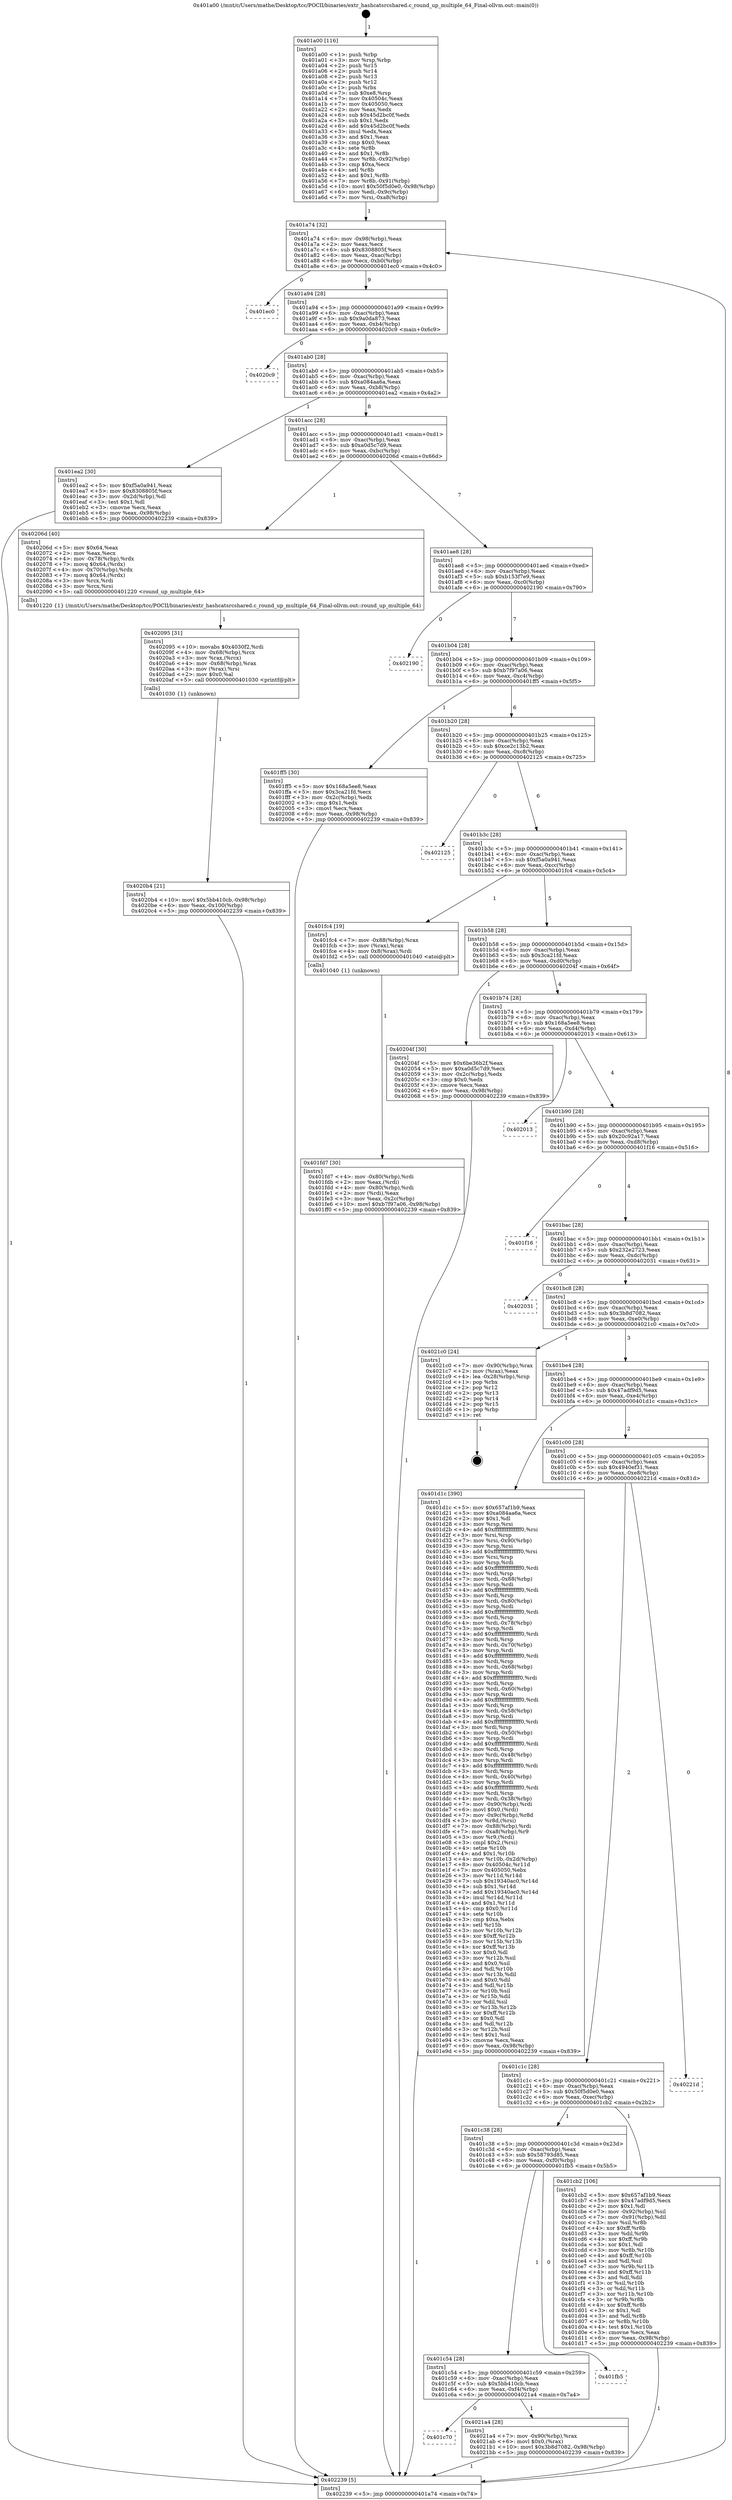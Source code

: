 digraph "0x401a00" {
  label = "0x401a00 (/mnt/c/Users/mathe/Desktop/tcc/POCII/binaries/extr_hashcatsrcshared.c_round_up_multiple_64_Final-ollvm.out::main(0))"
  labelloc = "t"
  node[shape=record]

  Entry [label="",width=0.3,height=0.3,shape=circle,fillcolor=black,style=filled]
  "0x401a74" [label="{
     0x401a74 [32]\l
     | [instrs]\l
     &nbsp;&nbsp;0x401a74 \<+6\>: mov -0x98(%rbp),%eax\l
     &nbsp;&nbsp;0x401a7a \<+2\>: mov %eax,%ecx\l
     &nbsp;&nbsp;0x401a7c \<+6\>: sub $0x8308805f,%ecx\l
     &nbsp;&nbsp;0x401a82 \<+6\>: mov %eax,-0xac(%rbp)\l
     &nbsp;&nbsp;0x401a88 \<+6\>: mov %ecx,-0xb0(%rbp)\l
     &nbsp;&nbsp;0x401a8e \<+6\>: je 0000000000401ec0 \<main+0x4c0\>\l
  }"]
  "0x401ec0" [label="{
     0x401ec0\l
  }", style=dashed]
  "0x401a94" [label="{
     0x401a94 [28]\l
     | [instrs]\l
     &nbsp;&nbsp;0x401a94 \<+5\>: jmp 0000000000401a99 \<main+0x99\>\l
     &nbsp;&nbsp;0x401a99 \<+6\>: mov -0xac(%rbp),%eax\l
     &nbsp;&nbsp;0x401a9f \<+5\>: sub $0x9a0da873,%eax\l
     &nbsp;&nbsp;0x401aa4 \<+6\>: mov %eax,-0xb4(%rbp)\l
     &nbsp;&nbsp;0x401aaa \<+6\>: je 00000000004020c9 \<main+0x6c9\>\l
  }"]
  Exit [label="",width=0.3,height=0.3,shape=circle,fillcolor=black,style=filled,peripheries=2]
  "0x4020c9" [label="{
     0x4020c9\l
  }", style=dashed]
  "0x401ab0" [label="{
     0x401ab0 [28]\l
     | [instrs]\l
     &nbsp;&nbsp;0x401ab0 \<+5\>: jmp 0000000000401ab5 \<main+0xb5\>\l
     &nbsp;&nbsp;0x401ab5 \<+6\>: mov -0xac(%rbp),%eax\l
     &nbsp;&nbsp;0x401abb \<+5\>: sub $0xa084aa6a,%eax\l
     &nbsp;&nbsp;0x401ac0 \<+6\>: mov %eax,-0xb8(%rbp)\l
     &nbsp;&nbsp;0x401ac6 \<+6\>: je 0000000000401ea2 \<main+0x4a2\>\l
  }"]
  "0x401c70" [label="{
     0x401c70\l
  }", style=dashed]
  "0x401ea2" [label="{
     0x401ea2 [30]\l
     | [instrs]\l
     &nbsp;&nbsp;0x401ea2 \<+5\>: mov $0xf5a0a941,%eax\l
     &nbsp;&nbsp;0x401ea7 \<+5\>: mov $0x8308805f,%ecx\l
     &nbsp;&nbsp;0x401eac \<+3\>: mov -0x2d(%rbp),%dl\l
     &nbsp;&nbsp;0x401eaf \<+3\>: test $0x1,%dl\l
     &nbsp;&nbsp;0x401eb2 \<+3\>: cmovne %ecx,%eax\l
     &nbsp;&nbsp;0x401eb5 \<+6\>: mov %eax,-0x98(%rbp)\l
     &nbsp;&nbsp;0x401ebb \<+5\>: jmp 0000000000402239 \<main+0x839\>\l
  }"]
  "0x401acc" [label="{
     0x401acc [28]\l
     | [instrs]\l
     &nbsp;&nbsp;0x401acc \<+5\>: jmp 0000000000401ad1 \<main+0xd1\>\l
     &nbsp;&nbsp;0x401ad1 \<+6\>: mov -0xac(%rbp),%eax\l
     &nbsp;&nbsp;0x401ad7 \<+5\>: sub $0xa0d5c7d9,%eax\l
     &nbsp;&nbsp;0x401adc \<+6\>: mov %eax,-0xbc(%rbp)\l
     &nbsp;&nbsp;0x401ae2 \<+6\>: je 000000000040206d \<main+0x66d\>\l
  }"]
  "0x4021a4" [label="{
     0x4021a4 [28]\l
     | [instrs]\l
     &nbsp;&nbsp;0x4021a4 \<+7\>: mov -0x90(%rbp),%rax\l
     &nbsp;&nbsp;0x4021ab \<+6\>: movl $0x0,(%rax)\l
     &nbsp;&nbsp;0x4021b1 \<+10\>: movl $0x3b8d7082,-0x98(%rbp)\l
     &nbsp;&nbsp;0x4021bb \<+5\>: jmp 0000000000402239 \<main+0x839\>\l
  }"]
  "0x40206d" [label="{
     0x40206d [40]\l
     | [instrs]\l
     &nbsp;&nbsp;0x40206d \<+5\>: mov $0x64,%eax\l
     &nbsp;&nbsp;0x402072 \<+2\>: mov %eax,%ecx\l
     &nbsp;&nbsp;0x402074 \<+4\>: mov -0x78(%rbp),%rdx\l
     &nbsp;&nbsp;0x402078 \<+7\>: movq $0x64,(%rdx)\l
     &nbsp;&nbsp;0x40207f \<+4\>: mov -0x70(%rbp),%rdx\l
     &nbsp;&nbsp;0x402083 \<+7\>: movq $0x64,(%rdx)\l
     &nbsp;&nbsp;0x40208a \<+3\>: mov %rcx,%rdi\l
     &nbsp;&nbsp;0x40208d \<+3\>: mov %rcx,%rsi\l
     &nbsp;&nbsp;0x402090 \<+5\>: call 0000000000401220 \<round_up_multiple_64\>\l
     | [calls]\l
     &nbsp;&nbsp;0x401220 \{1\} (/mnt/c/Users/mathe/Desktop/tcc/POCII/binaries/extr_hashcatsrcshared.c_round_up_multiple_64_Final-ollvm.out::round_up_multiple_64)\l
  }"]
  "0x401ae8" [label="{
     0x401ae8 [28]\l
     | [instrs]\l
     &nbsp;&nbsp;0x401ae8 \<+5\>: jmp 0000000000401aed \<main+0xed\>\l
     &nbsp;&nbsp;0x401aed \<+6\>: mov -0xac(%rbp),%eax\l
     &nbsp;&nbsp;0x401af3 \<+5\>: sub $0xb153f7e9,%eax\l
     &nbsp;&nbsp;0x401af8 \<+6\>: mov %eax,-0xc0(%rbp)\l
     &nbsp;&nbsp;0x401afe \<+6\>: je 0000000000402190 \<main+0x790\>\l
  }"]
  "0x401c54" [label="{
     0x401c54 [28]\l
     | [instrs]\l
     &nbsp;&nbsp;0x401c54 \<+5\>: jmp 0000000000401c59 \<main+0x259\>\l
     &nbsp;&nbsp;0x401c59 \<+6\>: mov -0xac(%rbp),%eax\l
     &nbsp;&nbsp;0x401c5f \<+5\>: sub $0x5bb410cb,%eax\l
     &nbsp;&nbsp;0x401c64 \<+6\>: mov %eax,-0xf4(%rbp)\l
     &nbsp;&nbsp;0x401c6a \<+6\>: je 00000000004021a4 \<main+0x7a4\>\l
  }"]
  "0x402190" [label="{
     0x402190\l
  }", style=dashed]
  "0x401b04" [label="{
     0x401b04 [28]\l
     | [instrs]\l
     &nbsp;&nbsp;0x401b04 \<+5\>: jmp 0000000000401b09 \<main+0x109\>\l
     &nbsp;&nbsp;0x401b09 \<+6\>: mov -0xac(%rbp),%eax\l
     &nbsp;&nbsp;0x401b0f \<+5\>: sub $0xb7f97a06,%eax\l
     &nbsp;&nbsp;0x401b14 \<+6\>: mov %eax,-0xc4(%rbp)\l
     &nbsp;&nbsp;0x401b1a \<+6\>: je 0000000000401ff5 \<main+0x5f5\>\l
  }"]
  "0x401fb5" [label="{
     0x401fb5\l
  }", style=dashed]
  "0x401ff5" [label="{
     0x401ff5 [30]\l
     | [instrs]\l
     &nbsp;&nbsp;0x401ff5 \<+5\>: mov $0x168a5ee8,%eax\l
     &nbsp;&nbsp;0x401ffa \<+5\>: mov $0x3ca21fd,%ecx\l
     &nbsp;&nbsp;0x401fff \<+3\>: mov -0x2c(%rbp),%edx\l
     &nbsp;&nbsp;0x402002 \<+3\>: cmp $0x1,%edx\l
     &nbsp;&nbsp;0x402005 \<+3\>: cmovl %ecx,%eax\l
     &nbsp;&nbsp;0x402008 \<+6\>: mov %eax,-0x98(%rbp)\l
     &nbsp;&nbsp;0x40200e \<+5\>: jmp 0000000000402239 \<main+0x839\>\l
  }"]
  "0x401b20" [label="{
     0x401b20 [28]\l
     | [instrs]\l
     &nbsp;&nbsp;0x401b20 \<+5\>: jmp 0000000000401b25 \<main+0x125\>\l
     &nbsp;&nbsp;0x401b25 \<+6\>: mov -0xac(%rbp),%eax\l
     &nbsp;&nbsp;0x401b2b \<+5\>: sub $0xce2c13b2,%eax\l
     &nbsp;&nbsp;0x401b30 \<+6\>: mov %eax,-0xc8(%rbp)\l
     &nbsp;&nbsp;0x401b36 \<+6\>: je 0000000000402125 \<main+0x725\>\l
  }"]
  "0x4020b4" [label="{
     0x4020b4 [21]\l
     | [instrs]\l
     &nbsp;&nbsp;0x4020b4 \<+10\>: movl $0x5bb410cb,-0x98(%rbp)\l
     &nbsp;&nbsp;0x4020be \<+6\>: mov %eax,-0x100(%rbp)\l
     &nbsp;&nbsp;0x4020c4 \<+5\>: jmp 0000000000402239 \<main+0x839\>\l
  }"]
  "0x402125" [label="{
     0x402125\l
  }", style=dashed]
  "0x401b3c" [label="{
     0x401b3c [28]\l
     | [instrs]\l
     &nbsp;&nbsp;0x401b3c \<+5\>: jmp 0000000000401b41 \<main+0x141\>\l
     &nbsp;&nbsp;0x401b41 \<+6\>: mov -0xac(%rbp),%eax\l
     &nbsp;&nbsp;0x401b47 \<+5\>: sub $0xf5a0a941,%eax\l
     &nbsp;&nbsp;0x401b4c \<+6\>: mov %eax,-0xcc(%rbp)\l
     &nbsp;&nbsp;0x401b52 \<+6\>: je 0000000000401fc4 \<main+0x5c4\>\l
  }"]
  "0x402095" [label="{
     0x402095 [31]\l
     | [instrs]\l
     &nbsp;&nbsp;0x402095 \<+10\>: movabs $0x4030f2,%rdi\l
     &nbsp;&nbsp;0x40209f \<+4\>: mov -0x68(%rbp),%rcx\l
     &nbsp;&nbsp;0x4020a3 \<+3\>: mov %rax,(%rcx)\l
     &nbsp;&nbsp;0x4020a6 \<+4\>: mov -0x68(%rbp),%rax\l
     &nbsp;&nbsp;0x4020aa \<+3\>: mov (%rax),%rsi\l
     &nbsp;&nbsp;0x4020ad \<+2\>: mov $0x0,%al\l
     &nbsp;&nbsp;0x4020af \<+5\>: call 0000000000401030 \<printf@plt\>\l
     | [calls]\l
     &nbsp;&nbsp;0x401030 \{1\} (unknown)\l
  }"]
  "0x401fc4" [label="{
     0x401fc4 [19]\l
     | [instrs]\l
     &nbsp;&nbsp;0x401fc4 \<+7\>: mov -0x88(%rbp),%rax\l
     &nbsp;&nbsp;0x401fcb \<+3\>: mov (%rax),%rax\l
     &nbsp;&nbsp;0x401fce \<+4\>: mov 0x8(%rax),%rdi\l
     &nbsp;&nbsp;0x401fd2 \<+5\>: call 0000000000401040 \<atoi@plt\>\l
     | [calls]\l
     &nbsp;&nbsp;0x401040 \{1\} (unknown)\l
  }"]
  "0x401b58" [label="{
     0x401b58 [28]\l
     | [instrs]\l
     &nbsp;&nbsp;0x401b58 \<+5\>: jmp 0000000000401b5d \<main+0x15d\>\l
     &nbsp;&nbsp;0x401b5d \<+6\>: mov -0xac(%rbp),%eax\l
     &nbsp;&nbsp;0x401b63 \<+5\>: sub $0x3ca21fd,%eax\l
     &nbsp;&nbsp;0x401b68 \<+6\>: mov %eax,-0xd0(%rbp)\l
     &nbsp;&nbsp;0x401b6e \<+6\>: je 000000000040204f \<main+0x64f\>\l
  }"]
  "0x401fd7" [label="{
     0x401fd7 [30]\l
     | [instrs]\l
     &nbsp;&nbsp;0x401fd7 \<+4\>: mov -0x80(%rbp),%rdi\l
     &nbsp;&nbsp;0x401fdb \<+2\>: mov %eax,(%rdi)\l
     &nbsp;&nbsp;0x401fdd \<+4\>: mov -0x80(%rbp),%rdi\l
     &nbsp;&nbsp;0x401fe1 \<+2\>: mov (%rdi),%eax\l
     &nbsp;&nbsp;0x401fe3 \<+3\>: mov %eax,-0x2c(%rbp)\l
     &nbsp;&nbsp;0x401fe6 \<+10\>: movl $0xb7f97a06,-0x98(%rbp)\l
     &nbsp;&nbsp;0x401ff0 \<+5\>: jmp 0000000000402239 \<main+0x839\>\l
  }"]
  "0x40204f" [label="{
     0x40204f [30]\l
     | [instrs]\l
     &nbsp;&nbsp;0x40204f \<+5\>: mov $0x6be36b2f,%eax\l
     &nbsp;&nbsp;0x402054 \<+5\>: mov $0xa0d5c7d9,%ecx\l
     &nbsp;&nbsp;0x402059 \<+3\>: mov -0x2c(%rbp),%edx\l
     &nbsp;&nbsp;0x40205c \<+3\>: cmp $0x0,%edx\l
     &nbsp;&nbsp;0x40205f \<+3\>: cmove %ecx,%eax\l
     &nbsp;&nbsp;0x402062 \<+6\>: mov %eax,-0x98(%rbp)\l
     &nbsp;&nbsp;0x402068 \<+5\>: jmp 0000000000402239 \<main+0x839\>\l
  }"]
  "0x401b74" [label="{
     0x401b74 [28]\l
     | [instrs]\l
     &nbsp;&nbsp;0x401b74 \<+5\>: jmp 0000000000401b79 \<main+0x179\>\l
     &nbsp;&nbsp;0x401b79 \<+6\>: mov -0xac(%rbp),%eax\l
     &nbsp;&nbsp;0x401b7f \<+5\>: sub $0x168a5ee8,%eax\l
     &nbsp;&nbsp;0x401b84 \<+6\>: mov %eax,-0xd4(%rbp)\l
     &nbsp;&nbsp;0x401b8a \<+6\>: je 0000000000402013 \<main+0x613\>\l
  }"]
  "0x401a00" [label="{
     0x401a00 [116]\l
     | [instrs]\l
     &nbsp;&nbsp;0x401a00 \<+1\>: push %rbp\l
     &nbsp;&nbsp;0x401a01 \<+3\>: mov %rsp,%rbp\l
     &nbsp;&nbsp;0x401a04 \<+2\>: push %r15\l
     &nbsp;&nbsp;0x401a06 \<+2\>: push %r14\l
     &nbsp;&nbsp;0x401a08 \<+2\>: push %r13\l
     &nbsp;&nbsp;0x401a0a \<+2\>: push %r12\l
     &nbsp;&nbsp;0x401a0c \<+1\>: push %rbx\l
     &nbsp;&nbsp;0x401a0d \<+7\>: sub $0xe8,%rsp\l
     &nbsp;&nbsp;0x401a14 \<+7\>: mov 0x40504c,%eax\l
     &nbsp;&nbsp;0x401a1b \<+7\>: mov 0x405050,%ecx\l
     &nbsp;&nbsp;0x401a22 \<+2\>: mov %eax,%edx\l
     &nbsp;&nbsp;0x401a24 \<+6\>: sub $0x45d2bc0f,%edx\l
     &nbsp;&nbsp;0x401a2a \<+3\>: sub $0x1,%edx\l
     &nbsp;&nbsp;0x401a2d \<+6\>: add $0x45d2bc0f,%edx\l
     &nbsp;&nbsp;0x401a33 \<+3\>: imul %edx,%eax\l
     &nbsp;&nbsp;0x401a36 \<+3\>: and $0x1,%eax\l
     &nbsp;&nbsp;0x401a39 \<+3\>: cmp $0x0,%eax\l
     &nbsp;&nbsp;0x401a3c \<+4\>: sete %r8b\l
     &nbsp;&nbsp;0x401a40 \<+4\>: and $0x1,%r8b\l
     &nbsp;&nbsp;0x401a44 \<+7\>: mov %r8b,-0x92(%rbp)\l
     &nbsp;&nbsp;0x401a4b \<+3\>: cmp $0xa,%ecx\l
     &nbsp;&nbsp;0x401a4e \<+4\>: setl %r8b\l
     &nbsp;&nbsp;0x401a52 \<+4\>: and $0x1,%r8b\l
     &nbsp;&nbsp;0x401a56 \<+7\>: mov %r8b,-0x91(%rbp)\l
     &nbsp;&nbsp;0x401a5d \<+10\>: movl $0x50f5d0e0,-0x98(%rbp)\l
     &nbsp;&nbsp;0x401a67 \<+6\>: mov %edi,-0x9c(%rbp)\l
     &nbsp;&nbsp;0x401a6d \<+7\>: mov %rsi,-0xa8(%rbp)\l
  }"]
  "0x402013" [label="{
     0x402013\l
  }", style=dashed]
  "0x401b90" [label="{
     0x401b90 [28]\l
     | [instrs]\l
     &nbsp;&nbsp;0x401b90 \<+5\>: jmp 0000000000401b95 \<main+0x195\>\l
     &nbsp;&nbsp;0x401b95 \<+6\>: mov -0xac(%rbp),%eax\l
     &nbsp;&nbsp;0x401b9b \<+5\>: sub $0x20c92a17,%eax\l
     &nbsp;&nbsp;0x401ba0 \<+6\>: mov %eax,-0xd8(%rbp)\l
     &nbsp;&nbsp;0x401ba6 \<+6\>: je 0000000000401f16 \<main+0x516\>\l
  }"]
  "0x402239" [label="{
     0x402239 [5]\l
     | [instrs]\l
     &nbsp;&nbsp;0x402239 \<+5\>: jmp 0000000000401a74 \<main+0x74\>\l
  }"]
  "0x401f16" [label="{
     0x401f16\l
  }", style=dashed]
  "0x401bac" [label="{
     0x401bac [28]\l
     | [instrs]\l
     &nbsp;&nbsp;0x401bac \<+5\>: jmp 0000000000401bb1 \<main+0x1b1\>\l
     &nbsp;&nbsp;0x401bb1 \<+6\>: mov -0xac(%rbp),%eax\l
     &nbsp;&nbsp;0x401bb7 \<+5\>: sub $0x232e2723,%eax\l
     &nbsp;&nbsp;0x401bbc \<+6\>: mov %eax,-0xdc(%rbp)\l
     &nbsp;&nbsp;0x401bc2 \<+6\>: je 0000000000402031 \<main+0x631\>\l
  }"]
  "0x401c38" [label="{
     0x401c38 [28]\l
     | [instrs]\l
     &nbsp;&nbsp;0x401c38 \<+5\>: jmp 0000000000401c3d \<main+0x23d\>\l
     &nbsp;&nbsp;0x401c3d \<+6\>: mov -0xac(%rbp),%eax\l
     &nbsp;&nbsp;0x401c43 \<+5\>: sub $0x58793d85,%eax\l
     &nbsp;&nbsp;0x401c48 \<+6\>: mov %eax,-0xf0(%rbp)\l
     &nbsp;&nbsp;0x401c4e \<+6\>: je 0000000000401fb5 \<main+0x5b5\>\l
  }"]
  "0x402031" [label="{
     0x402031\l
  }", style=dashed]
  "0x401bc8" [label="{
     0x401bc8 [28]\l
     | [instrs]\l
     &nbsp;&nbsp;0x401bc8 \<+5\>: jmp 0000000000401bcd \<main+0x1cd\>\l
     &nbsp;&nbsp;0x401bcd \<+6\>: mov -0xac(%rbp),%eax\l
     &nbsp;&nbsp;0x401bd3 \<+5\>: sub $0x3b8d7082,%eax\l
     &nbsp;&nbsp;0x401bd8 \<+6\>: mov %eax,-0xe0(%rbp)\l
     &nbsp;&nbsp;0x401bde \<+6\>: je 00000000004021c0 \<main+0x7c0\>\l
  }"]
  "0x401cb2" [label="{
     0x401cb2 [106]\l
     | [instrs]\l
     &nbsp;&nbsp;0x401cb2 \<+5\>: mov $0x657af1b9,%eax\l
     &nbsp;&nbsp;0x401cb7 \<+5\>: mov $0x47adf9d5,%ecx\l
     &nbsp;&nbsp;0x401cbc \<+2\>: mov $0x1,%dl\l
     &nbsp;&nbsp;0x401cbe \<+7\>: mov -0x92(%rbp),%sil\l
     &nbsp;&nbsp;0x401cc5 \<+7\>: mov -0x91(%rbp),%dil\l
     &nbsp;&nbsp;0x401ccc \<+3\>: mov %sil,%r8b\l
     &nbsp;&nbsp;0x401ccf \<+4\>: xor $0xff,%r8b\l
     &nbsp;&nbsp;0x401cd3 \<+3\>: mov %dil,%r9b\l
     &nbsp;&nbsp;0x401cd6 \<+4\>: xor $0xff,%r9b\l
     &nbsp;&nbsp;0x401cda \<+3\>: xor $0x1,%dl\l
     &nbsp;&nbsp;0x401cdd \<+3\>: mov %r8b,%r10b\l
     &nbsp;&nbsp;0x401ce0 \<+4\>: and $0xff,%r10b\l
     &nbsp;&nbsp;0x401ce4 \<+3\>: and %dl,%sil\l
     &nbsp;&nbsp;0x401ce7 \<+3\>: mov %r9b,%r11b\l
     &nbsp;&nbsp;0x401cea \<+4\>: and $0xff,%r11b\l
     &nbsp;&nbsp;0x401cee \<+3\>: and %dl,%dil\l
     &nbsp;&nbsp;0x401cf1 \<+3\>: or %sil,%r10b\l
     &nbsp;&nbsp;0x401cf4 \<+3\>: or %dil,%r11b\l
     &nbsp;&nbsp;0x401cf7 \<+3\>: xor %r11b,%r10b\l
     &nbsp;&nbsp;0x401cfa \<+3\>: or %r9b,%r8b\l
     &nbsp;&nbsp;0x401cfd \<+4\>: xor $0xff,%r8b\l
     &nbsp;&nbsp;0x401d01 \<+3\>: or $0x1,%dl\l
     &nbsp;&nbsp;0x401d04 \<+3\>: and %dl,%r8b\l
     &nbsp;&nbsp;0x401d07 \<+3\>: or %r8b,%r10b\l
     &nbsp;&nbsp;0x401d0a \<+4\>: test $0x1,%r10b\l
     &nbsp;&nbsp;0x401d0e \<+3\>: cmovne %ecx,%eax\l
     &nbsp;&nbsp;0x401d11 \<+6\>: mov %eax,-0x98(%rbp)\l
     &nbsp;&nbsp;0x401d17 \<+5\>: jmp 0000000000402239 \<main+0x839\>\l
  }"]
  "0x4021c0" [label="{
     0x4021c0 [24]\l
     | [instrs]\l
     &nbsp;&nbsp;0x4021c0 \<+7\>: mov -0x90(%rbp),%rax\l
     &nbsp;&nbsp;0x4021c7 \<+2\>: mov (%rax),%eax\l
     &nbsp;&nbsp;0x4021c9 \<+4\>: lea -0x28(%rbp),%rsp\l
     &nbsp;&nbsp;0x4021cd \<+1\>: pop %rbx\l
     &nbsp;&nbsp;0x4021ce \<+2\>: pop %r12\l
     &nbsp;&nbsp;0x4021d0 \<+2\>: pop %r13\l
     &nbsp;&nbsp;0x4021d2 \<+2\>: pop %r14\l
     &nbsp;&nbsp;0x4021d4 \<+2\>: pop %r15\l
     &nbsp;&nbsp;0x4021d6 \<+1\>: pop %rbp\l
     &nbsp;&nbsp;0x4021d7 \<+1\>: ret\l
  }"]
  "0x401be4" [label="{
     0x401be4 [28]\l
     | [instrs]\l
     &nbsp;&nbsp;0x401be4 \<+5\>: jmp 0000000000401be9 \<main+0x1e9\>\l
     &nbsp;&nbsp;0x401be9 \<+6\>: mov -0xac(%rbp),%eax\l
     &nbsp;&nbsp;0x401bef \<+5\>: sub $0x47adf9d5,%eax\l
     &nbsp;&nbsp;0x401bf4 \<+6\>: mov %eax,-0xe4(%rbp)\l
     &nbsp;&nbsp;0x401bfa \<+6\>: je 0000000000401d1c \<main+0x31c\>\l
  }"]
  "0x401c1c" [label="{
     0x401c1c [28]\l
     | [instrs]\l
     &nbsp;&nbsp;0x401c1c \<+5\>: jmp 0000000000401c21 \<main+0x221\>\l
     &nbsp;&nbsp;0x401c21 \<+6\>: mov -0xac(%rbp),%eax\l
     &nbsp;&nbsp;0x401c27 \<+5\>: sub $0x50f5d0e0,%eax\l
     &nbsp;&nbsp;0x401c2c \<+6\>: mov %eax,-0xec(%rbp)\l
     &nbsp;&nbsp;0x401c32 \<+6\>: je 0000000000401cb2 \<main+0x2b2\>\l
  }"]
  "0x401d1c" [label="{
     0x401d1c [390]\l
     | [instrs]\l
     &nbsp;&nbsp;0x401d1c \<+5\>: mov $0x657af1b9,%eax\l
     &nbsp;&nbsp;0x401d21 \<+5\>: mov $0xa084aa6a,%ecx\l
     &nbsp;&nbsp;0x401d26 \<+2\>: mov $0x1,%dl\l
     &nbsp;&nbsp;0x401d28 \<+3\>: mov %rsp,%rsi\l
     &nbsp;&nbsp;0x401d2b \<+4\>: add $0xfffffffffffffff0,%rsi\l
     &nbsp;&nbsp;0x401d2f \<+3\>: mov %rsi,%rsp\l
     &nbsp;&nbsp;0x401d32 \<+7\>: mov %rsi,-0x90(%rbp)\l
     &nbsp;&nbsp;0x401d39 \<+3\>: mov %rsp,%rsi\l
     &nbsp;&nbsp;0x401d3c \<+4\>: add $0xfffffffffffffff0,%rsi\l
     &nbsp;&nbsp;0x401d40 \<+3\>: mov %rsi,%rsp\l
     &nbsp;&nbsp;0x401d43 \<+3\>: mov %rsp,%rdi\l
     &nbsp;&nbsp;0x401d46 \<+4\>: add $0xfffffffffffffff0,%rdi\l
     &nbsp;&nbsp;0x401d4a \<+3\>: mov %rdi,%rsp\l
     &nbsp;&nbsp;0x401d4d \<+7\>: mov %rdi,-0x88(%rbp)\l
     &nbsp;&nbsp;0x401d54 \<+3\>: mov %rsp,%rdi\l
     &nbsp;&nbsp;0x401d57 \<+4\>: add $0xfffffffffffffff0,%rdi\l
     &nbsp;&nbsp;0x401d5b \<+3\>: mov %rdi,%rsp\l
     &nbsp;&nbsp;0x401d5e \<+4\>: mov %rdi,-0x80(%rbp)\l
     &nbsp;&nbsp;0x401d62 \<+3\>: mov %rsp,%rdi\l
     &nbsp;&nbsp;0x401d65 \<+4\>: add $0xfffffffffffffff0,%rdi\l
     &nbsp;&nbsp;0x401d69 \<+3\>: mov %rdi,%rsp\l
     &nbsp;&nbsp;0x401d6c \<+4\>: mov %rdi,-0x78(%rbp)\l
     &nbsp;&nbsp;0x401d70 \<+3\>: mov %rsp,%rdi\l
     &nbsp;&nbsp;0x401d73 \<+4\>: add $0xfffffffffffffff0,%rdi\l
     &nbsp;&nbsp;0x401d77 \<+3\>: mov %rdi,%rsp\l
     &nbsp;&nbsp;0x401d7a \<+4\>: mov %rdi,-0x70(%rbp)\l
     &nbsp;&nbsp;0x401d7e \<+3\>: mov %rsp,%rdi\l
     &nbsp;&nbsp;0x401d81 \<+4\>: add $0xfffffffffffffff0,%rdi\l
     &nbsp;&nbsp;0x401d85 \<+3\>: mov %rdi,%rsp\l
     &nbsp;&nbsp;0x401d88 \<+4\>: mov %rdi,-0x68(%rbp)\l
     &nbsp;&nbsp;0x401d8c \<+3\>: mov %rsp,%rdi\l
     &nbsp;&nbsp;0x401d8f \<+4\>: add $0xfffffffffffffff0,%rdi\l
     &nbsp;&nbsp;0x401d93 \<+3\>: mov %rdi,%rsp\l
     &nbsp;&nbsp;0x401d96 \<+4\>: mov %rdi,-0x60(%rbp)\l
     &nbsp;&nbsp;0x401d9a \<+3\>: mov %rsp,%rdi\l
     &nbsp;&nbsp;0x401d9d \<+4\>: add $0xfffffffffffffff0,%rdi\l
     &nbsp;&nbsp;0x401da1 \<+3\>: mov %rdi,%rsp\l
     &nbsp;&nbsp;0x401da4 \<+4\>: mov %rdi,-0x58(%rbp)\l
     &nbsp;&nbsp;0x401da8 \<+3\>: mov %rsp,%rdi\l
     &nbsp;&nbsp;0x401dab \<+4\>: add $0xfffffffffffffff0,%rdi\l
     &nbsp;&nbsp;0x401daf \<+3\>: mov %rdi,%rsp\l
     &nbsp;&nbsp;0x401db2 \<+4\>: mov %rdi,-0x50(%rbp)\l
     &nbsp;&nbsp;0x401db6 \<+3\>: mov %rsp,%rdi\l
     &nbsp;&nbsp;0x401db9 \<+4\>: add $0xfffffffffffffff0,%rdi\l
     &nbsp;&nbsp;0x401dbd \<+3\>: mov %rdi,%rsp\l
     &nbsp;&nbsp;0x401dc0 \<+4\>: mov %rdi,-0x48(%rbp)\l
     &nbsp;&nbsp;0x401dc4 \<+3\>: mov %rsp,%rdi\l
     &nbsp;&nbsp;0x401dc7 \<+4\>: add $0xfffffffffffffff0,%rdi\l
     &nbsp;&nbsp;0x401dcb \<+3\>: mov %rdi,%rsp\l
     &nbsp;&nbsp;0x401dce \<+4\>: mov %rdi,-0x40(%rbp)\l
     &nbsp;&nbsp;0x401dd2 \<+3\>: mov %rsp,%rdi\l
     &nbsp;&nbsp;0x401dd5 \<+4\>: add $0xfffffffffffffff0,%rdi\l
     &nbsp;&nbsp;0x401dd9 \<+3\>: mov %rdi,%rsp\l
     &nbsp;&nbsp;0x401ddc \<+4\>: mov %rdi,-0x38(%rbp)\l
     &nbsp;&nbsp;0x401de0 \<+7\>: mov -0x90(%rbp),%rdi\l
     &nbsp;&nbsp;0x401de7 \<+6\>: movl $0x0,(%rdi)\l
     &nbsp;&nbsp;0x401ded \<+7\>: mov -0x9c(%rbp),%r8d\l
     &nbsp;&nbsp;0x401df4 \<+3\>: mov %r8d,(%rsi)\l
     &nbsp;&nbsp;0x401df7 \<+7\>: mov -0x88(%rbp),%rdi\l
     &nbsp;&nbsp;0x401dfe \<+7\>: mov -0xa8(%rbp),%r9\l
     &nbsp;&nbsp;0x401e05 \<+3\>: mov %r9,(%rdi)\l
     &nbsp;&nbsp;0x401e08 \<+3\>: cmpl $0x2,(%rsi)\l
     &nbsp;&nbsp;0x401e0b \<+4\>: setne %r10b\l
     &nbsp;&nbsp;0x401e0f \<+4\>: and $0x1,%r10b\l
     &nbsp;&nbsp;0x401e13 \<+4\>: mov %r10b,-0x2d(%rbp)\l
     &nbsp;&nbsp;0x401e17 \<+8\>: mov 0x40504c,%r11d\l
     &nbsp;&nbsp;0x401e1f \<+7\>: mov 0x405050,%ebx\l
     &nbsp;&nbsp;0x401e26 \<+3\>: mov %r11d,%r14d\l
     &nbsp;&nbsp;0x401e29 \<+7\>: sub $0x19340ac0,%r14d\l
     &nbsp;&nbsp;0x401e30 \<+4\>: sub $0x1,%r14d\l
     &nbsp;&nbsp;0x401e34 \<+7\>: add $0x19340ac0,%r14d\l
     &nbsp;&nbsp;0x401e3b \<+4\>: imul %r14d,%r11d\l
     &nbsp;&nbsp;0x401e3f \<+4\>: and $0x1,%r11d\l
     &nbsp;&nbsp;0x401e43 \<+4\>: cmp $0x0,%r11d\l
     &nbsp;&nbsp;0x401e47 \<+4\>: sete %r10b\l
     &nbsp;&nbsp;0x401e4b \<+3\>: cmp $0xa,%ebx\l
     &nbsp;&nbsp;0x401e4e \<+4\>: setl %r15b\l
     &nbsp;&nbsp;0x401e52 \<+3\>: mov %r10b,%r12b\l
     &nbsp;&nbsp;0x401e55 \<+4\>: xor $0xff,%r12b\l
     &nbsp;&nbsp;0x401e59 \<+3\>: mov %r15b,%r13b\l
     &nbsp;&nbsp;0x401e5c \<+4\>: xor $0xff,%r13b\l
     &nbsp;&nbsp;0x401e60 \<+3\>: xor $0x0,%dl\l
     &nbsp;&nbsp;0x401e63 \<+3\>: mov %r12b,%sil\l
     &nbsp;&nbsp;0x401e66 \<+4\>: and $0x0,%sil\l
     &nbsp;&nbsp;0x401e6a \<+3\>: and %dl,%r10b\l
     &nbsp;&nbsp;0x401e6d \<+3\>: mov %r13b,%dil\l
     &nbsp;&nbsp;0x401e70 \<+4\>: and $0x0,%dil\l
     &nbsp;&nbsp;0x401e74 \<+3\>: and %dl,%r15b\l
     &nbsp;&nbsp;0x401e77 \<+3\>: or %r10b,%sil\l
     &nbsp;&nbsp;0x401e7a \<+3\>: or %r15b,%dil\l
     &nbsp;&nbsp;0x401e7d \<+3\>: xor %dil,%sil\l
     &nbsp;&nbsp;0x401e80 \<+3\>: or %r13b,%r12b\l
     &nbsp;&nbsp;0x401e83 \<+4\>: xor $0xff,%r12b\l
     &nbsp;&nbsp;0x401e87 \<+3\>: or $0x0,%dl\l
     &nbsp;&nbsp;0x401e8a \<+3\>: and %dl,%r12b\l
     &nbsp;&nbsp;0x401e8d \<+3\>: or %r12b,%sil\l
     &nbsp;&nbsp;0x401e90 \<+4\>: test $0x1,%sil\l
     &nbsp;&nbsp;0x401e94 \<+3\>: cmovne %ecx,%eax\l
     &nbsp;&nbsp;0x401e97 \<+6\>: mov %eax,-0x98(%rbp)\l
     &nbsp;&nbsp;0x401e9d \<+5\>: jmp 0000000000402239 \<main+0x839\>\l
  }"]
  "0x401c00" [label="{
     0x401c00 [28]\l
     | [instrs]\l
     &nbsp;&nbsp;0x401c00 \<+5\>: jmp 0000000000401c05 \<main+0x205\>\l
     &nbsp;&nbsp;0x401c05 \<+6\>: mov -0xac(%rbp),%eax\l
     &nbsp;&nbsp;0x401c0b \<+5\>: sub $0x4940ef31,%eax\l
     &nbsp;&nbsp;0x401c10 \<+6\>: mov %eax,-0xe8(%rbp)\l
     &nbsp;&nbsp;0x401c16 \<+6\>: je 000000000040221d \<main+0x81d\>\l
  }"]
  "0x40221d" [label="{
     0x40221d\l
  }", style=dashed]
  Entry -> "0x401a00" [label=" 1"]
  "0x401a74" -> "0x401ec0" [label=" 0"]
  "0x401a74" -> "0x401a94" [label=" 9"]
  "0x4021c0" -> Exit [label=" 1"]
  "0x401a94" -> "0x4020c9" [label=" 0"]
  "0x401a94" -> "0x401ab0" [label=" 9"]
  "0x4021a4" -> "0x402239" [label=" 1"]
  "0x401ab0" -> "0x401ea2" [label=" 1"]
  "0x401ab0" -> "0x401acc" [label=" 8"]
  "0x401c54" -> "0x401c70" [label=" 0"]
  "0x401acc" -> "0x40206d" [label=" 1"]
  "0x401acc" -> "0x401ae8" [label=" 7"]
  "0x401c54" -> "0x4021a4" [label=" 1"]
  "0x401ae8" -> "0x402190" [label=" 0"]
  "0x401ae8" -> "0x401b04" [label=" 7"]
  "0x401c38" -> "0x401c54" [label=" 1"]
  "0x401b04" -> "0x401ff5" [label=" 1"]
  "0x401b04" -> "0x401b20" [label=" 6"]
  "0x401c38" -> "0x401fb5" [label=" 0"]
  "0x401b20" -> "0x402125" [label=" 0"]
  "0x401b20" -> "0x401b3c" [label=" 6"]
  "0x4020b4" -> "0x402239" [label=" 1"]
  "0x401b3c" -> "0x401fc4" [label=" 1"]
  "0x401b3c" -> "0x401b58" [label=" 5"]
  "0x402095" -> "0x4020b4" [label=" 1"]
  "0x401b58" -> "0x40204f" [label=" 1"]
  "0x401b58" -> "0x401b74" [label=" 4"]
  "0x40206d" -> "0x402095" [label=" 1"]
  "0x401b74" -> "0x402013" [label=" 0"]
  "0x401b74" -> "0x401b90" [label=" 4"]
  "0x401ff5" -> "0x402239" [label=" 1"]
  "0x401b90" -> "0x401f16" [label=" 0"]
  "0x401b90" -> "0x401bac" [label=" 4"]
  "0x401fd7" -> "0x402239" [label=" 1"]
  "0x401bac" -> "0x402031" [label=" 0"]
  "0x401bac" -> "0x401bc8" [label=" 4"]
  "0x401fc4" -> "0x401fd7" [label=" 1"]
  "0x401bc8" -> "0x4021c0" [label=" 1"]
  "0x401bc8" -> "0x401be4" [label=" 3"]
  "0x401ea2" -> "0x402239" [label=" 1"]
  "0x401be4" -> "0x401d1c" [label=" 1"]
  "0x401be4" -> "0x401c00" [label=" 2"]
  "0x40204f" -> "0x402239" [label=" 1"]
  "0x401c00" -> "0x40221d" [label=" 0"]
  "0x401c00" -> "0x401c1c" [label=" 2"]
  "0x401d1c" -> "0x402239" [label=" 1"]
  "0x401c1c" -> "0x401cb2" [label=" 1"]
  "0x401c1c" -> "0x401c38" [label=" 1"]
  "0x401cb2" -> "0x402239" [label=" 1"]
  "0x401a00" -> "0x401a74" [label=" 1"]
  "0x402239" -> "0x401a74" [label=" 8"]
}
